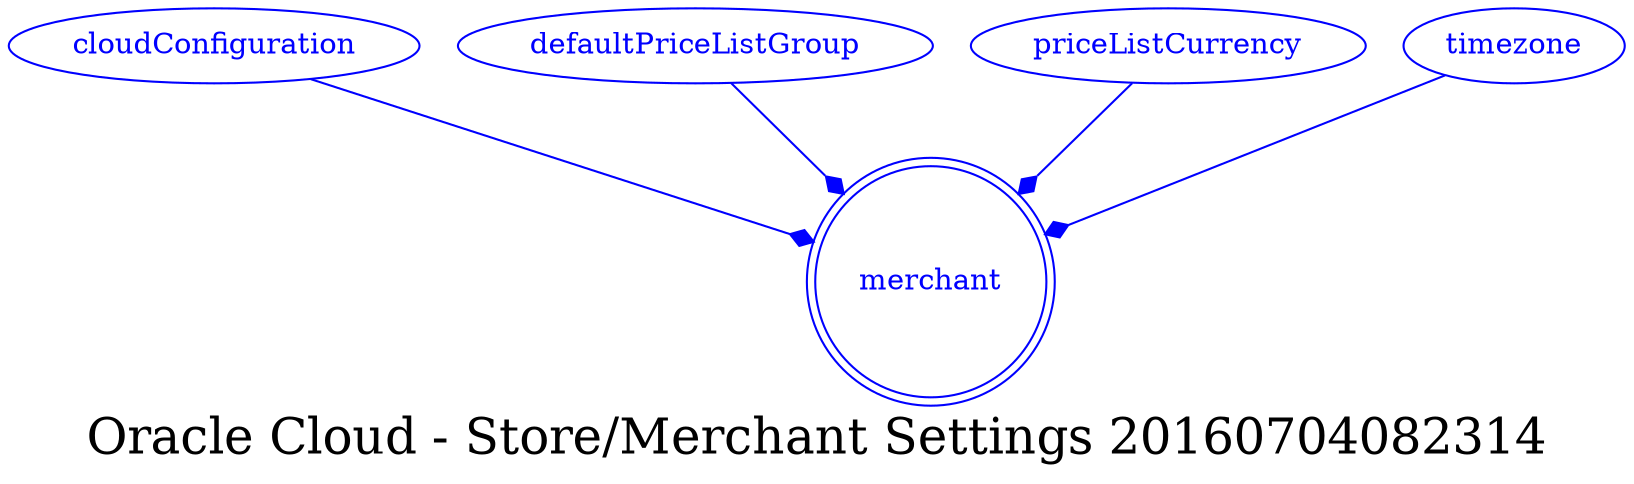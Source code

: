 digraph LexiconGraph {
graph[label="Oracle Cloud - Store/Merchant Settings 20160704082314", fontsize=24]
splines=true
"merchant" [color=blue, fontcolor=blue, shape=doublecircle]
"cloudConfiguration" -> "merchant" [color=blue, fontcolor=blue, arrowhead=diamond, arrowtail=none]
"cloudConfiguration" [color=blue, fontcolor=blue, shape=ellipse]
"defaultPriceListGroup" -> "merchant" [color=blue, fontcolor=blue, arrowhead=diamond, arrowtail=none]
"defaultPriceListGroup" [color=blue, fontcolor=blue, shape=ellipse]
"priceListCurrency" -> "merchant" [color=blue, fontcolor=blue, arrowhead=diamond, arrowtail=none]
"priceListCurrency" [color=blue, fontcolor=blue, shape=ellipse]
"timezone" -> "merchant" [color=blue, fontcolor=blue, arrowhead=diamond, arrowtail=none]
"timezone" [color=blue, fontcolor=blue, shape=ellipse]
}
